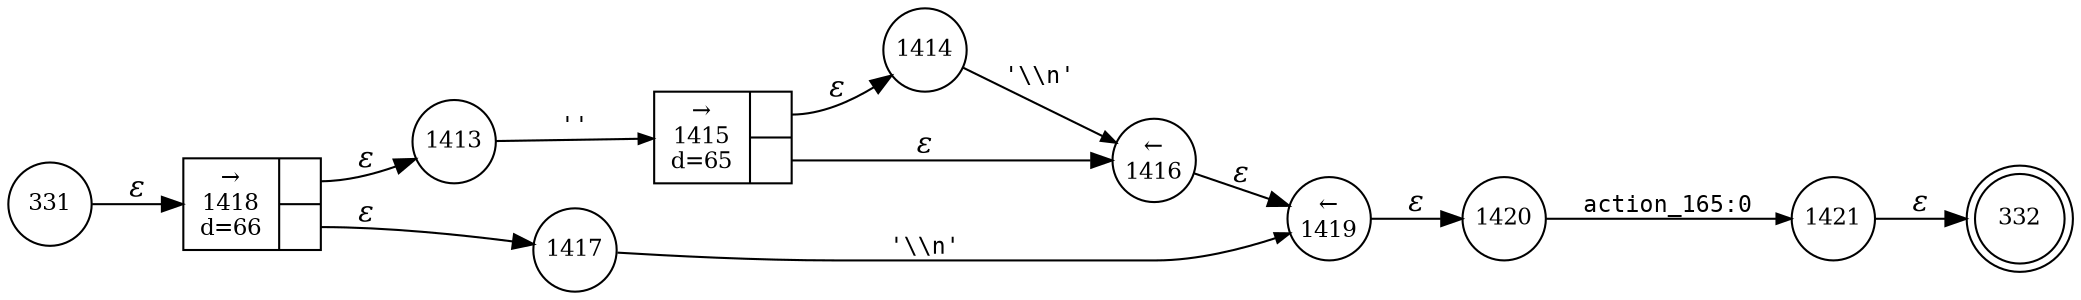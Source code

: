 digraph ATN {
rankdir=LR;
s332[fontsize=11, label="332", shape=doublecircle, fixedsize=true, width=.6];
s1413[fontsize=11,label="1413", shape=circle, fixedsize=true, width=.55, peripheries=1];
s1414[fontsize=11,label="1414", shape=circle, fixedsize=true, width=.55, peripheries=1];
s1415[fontsize=11,label="{&rarr;\n1415\nd=65|{<p0>|<p1>}}", shape=record, fixedsize=false, peripheries=1];
s1416[fontsize=11,label="&larr;\n1416", shape=circle, fixedsize=true, width=.55, peripheries=1];
s1417[fontsize=11,label="1417", shape=circle, fixedsize=true, width=.55, peripheries=1];
s1418[fontsize=11,label="{&rarr;\n1418\nd=66|{<p0>|<p1>}}", shape=record, fixedsize=false, peripheries=1];
s331[fontsize=11,label="331", shape=circle, fixedsize=true, width=.55, peripheries=1];
s1419[fontsize=11,label="&larr;\n1419", shape=circle, fixedsize=true, width=.55, peripheries=1];
s1420[fontsize=11,label="1420", shape=circle, fixedsize=true, width=.55, peripheries=1];
s1421[fontsize=11,label="1421", shape=circle, fixedsize=true, width=.55, peripheries=1];
s331 -> s1418 [fontname="Times-Italic", label="&epsilon;"];
s1418:p0 -> s1413 [fontname="Times-Italic", label="&epsilon;"];
s1418:p1 -> s1417 [fontname="Times-Italic", label="&epsilon;"];
s1413 -> s1415 [fontsize=11, fontname="Courier", arrowsize=.7, label = "''", arrowhead = normal];
s1417 -> s1419 [fontsize=11, fontname="Courier", arrowsize=.7, label = "'\\\\n'", arrowhead = normal];
s1415:p0 -> s1414 [fontname="Times-Italic", label="&epsilon;"];
s1415:p1 -> s1416 [fontname="Times-Italic", label="&epsilon;"];
s1419 -> s1420 [fontname="Times-Italic", label="&epsilon;"];
s1414 -> s1416 [fontsize=11, fontname="Courier", arrowsize=.7, label = "'\\\\n'", arrowhead = normal];
s1416 -> s1419 [fontname="Times-Italic", label="&epsilon;"];
s1420 -> s1421 [fontsize=11, fontname="Courier", arrowsize=.7, label = "action_165:0", arrowhead = normal];
s1421 -> s332 [fontname="Times-Italic", label="&epsilon;"];
}